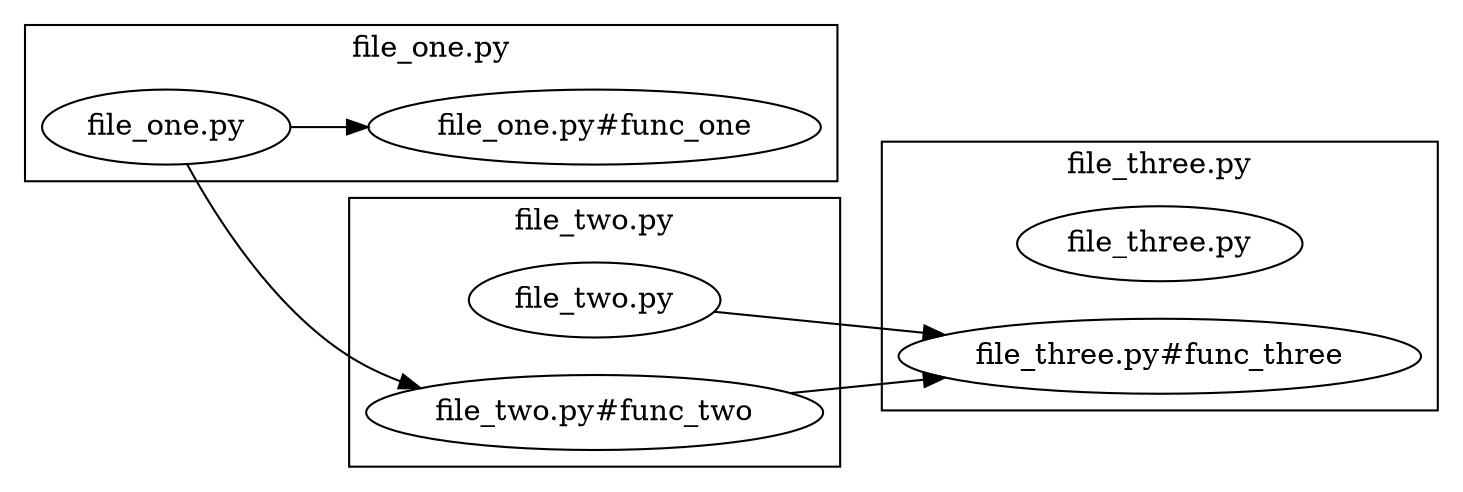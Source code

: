 digraph G {
	graph [rankdir=LR]
	{
		graph [label="" rankdir=LR]
		subgraph "cluster_file_two.py" {
			graph [label="file_two.py" rankdir=LR]
			"file_two.py" [label="file_two.py"]
			"file_two.py#func_two" [label="file_two.py#func_two"]
		}
		subgraph "cluster_file_one.py" {
			graph [label="file_one.py" rankdir=LR]
			"file_one.py" [label="file_one.py"]
			"file_one.py#func_one" [label="file_one.py#func_one"]
		}
		subgraph "cluster_file_three.py" {
			graph [label="file_three.py" rankdir=LR]
			"file_three.py" [label="file_three.py"]
			"file_three.py#func_three" [label="file_three.py#func_three"]
		}
	}
	"file_two.py#func_two" -> "file_three.py#func_three"
	"file_one.py" -> "file_two.py#func_two"
	"file_one.py" -> "file_one.py#func_one"
	"file_two.py" -> "file_three.py#func_three"
}
